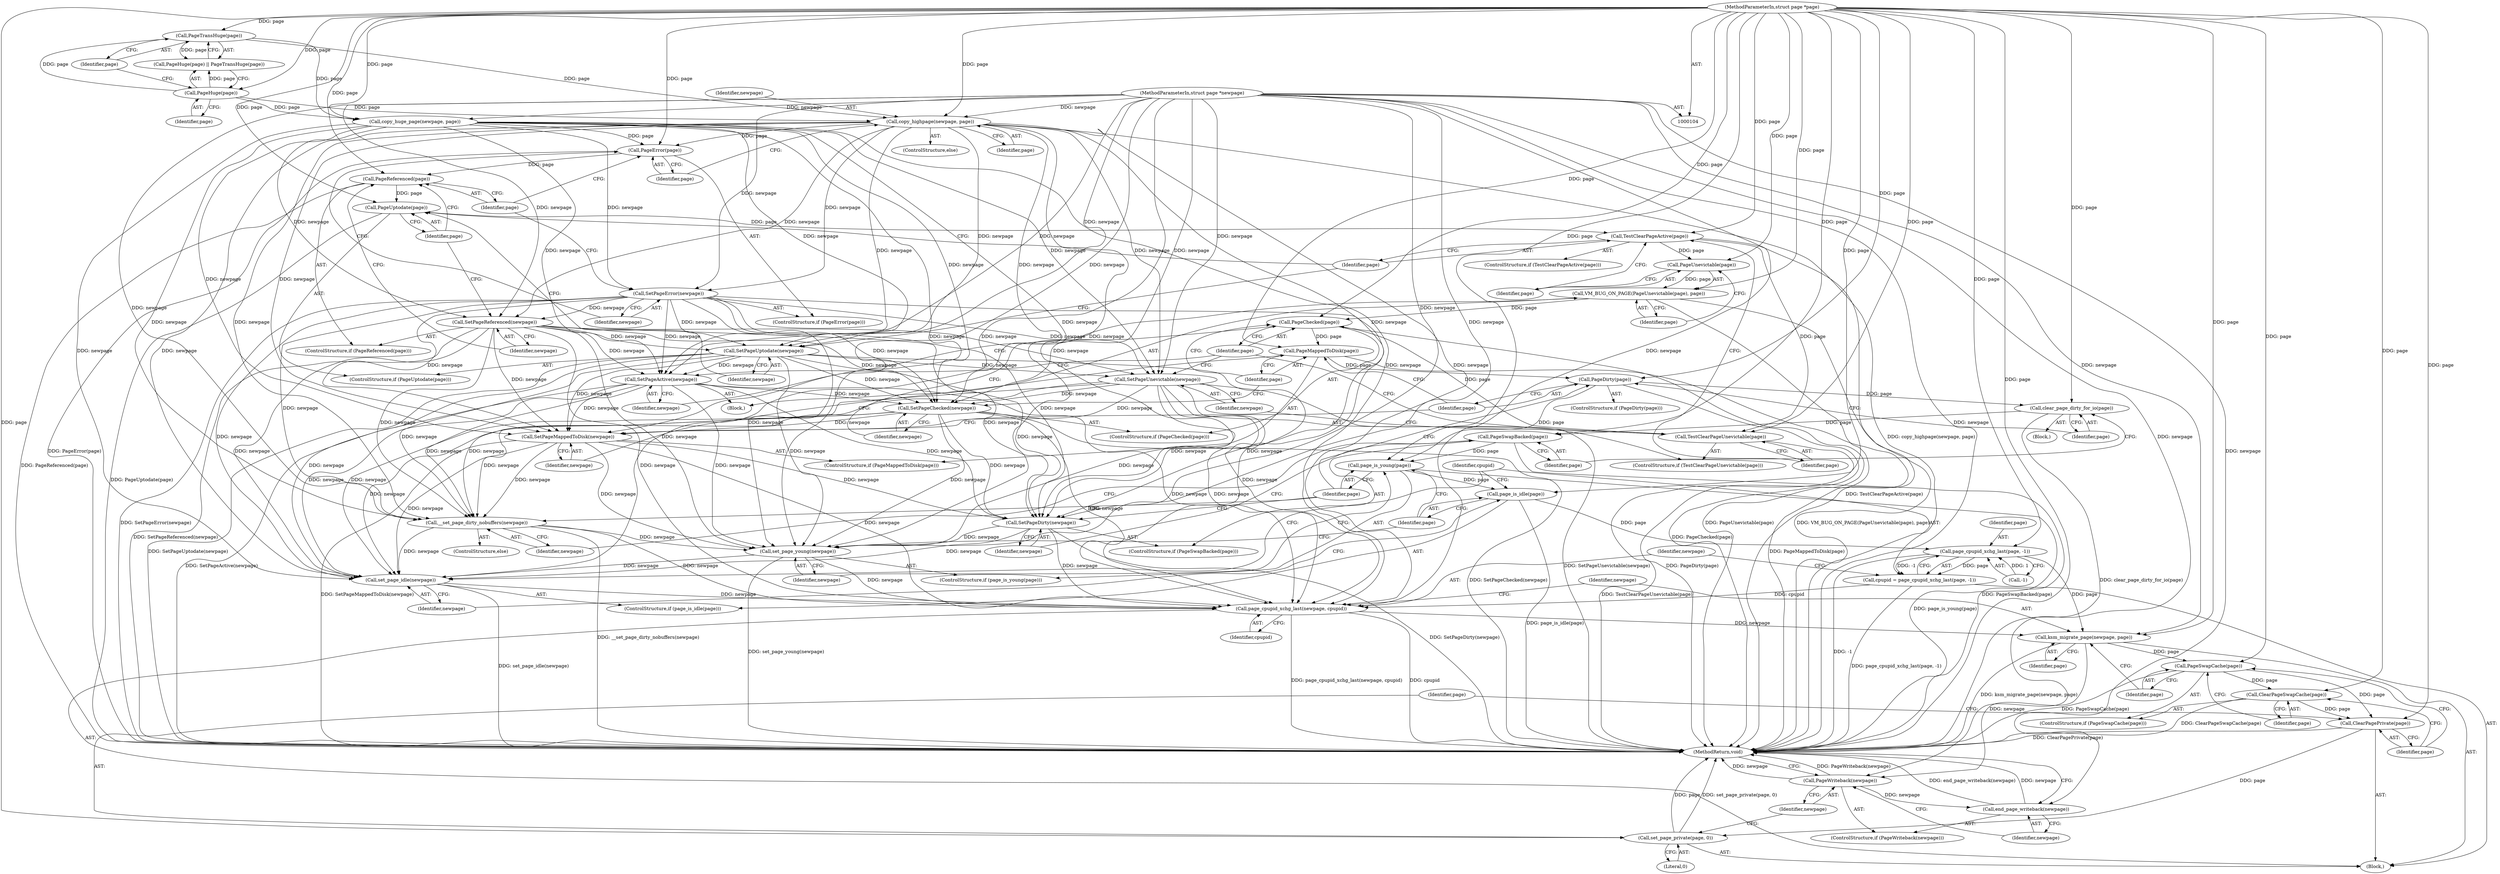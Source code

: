 digraph "1_linux_42cb14b110a5698ccf26ce59c4441722605a3743@API" {
"1000119" [label="(Call,copy_highpage(newpage, page))"];
"1000105" [label="(MethodParameterIn,struct page *newpage)"];
"1000113" [label="(Call,PageTransHuge(page))"];
"1000111" [label="(Call,PageHuge(page))"];
"1000106" [label="(MethodParameterIn,struct page *page)"];
"1000123" [label="(Call,PageError(page))"];
"1000128" [label="(Call,PageReferenced(page))"];
"1000133" [label="(Call,PageUptodate(page))"];
"1000138" [label="(Call,TestClearPageActive(page))"];
"1000142" [label="(Call,PageUnevictable(page))"];
"1000141" [label="(Call,VM_BUG_ON_PAGE(PageUnevictable(page), page))"];
"1000154" [label="(Call,PageChecked(page))"];
"1000159" [label="(Call,PageMappedToDisk(page))"];
"1000164" [label="(Call,PageDirty(page))"];
"1000167" [label="(Call,clear_page_dirty_for_io(page))"];
"1000170" [label="(Call,PageSwapBacked(page))"];
"1000178" [label="(Call,page_is_young(page))"];
"1000183" [label="(Call,page_is_idle(page))"];
"1000189" [label="(Call,page_cpupid_xchg_last(page, -1))"];
"1000187" [label="(Call,cpupid = page_cpupid_xchg_last(page, -1))"];
"1000193" [label="(Call,page_cpupid_xchg_last(newpage, cpupid))"];
"1000196" [label="(Call,ksm_migrate_page(newpage, page))"];
"1000200" [label="(Call,PageSwapCache(page))"];
"1000202" [label="(Call,ClearPageSwapCache(page))"];
"1000204" [label="(Call,ClearPagePrivate(page))"];
"1000206" [label="(Call,set_page_private(page, 0))"];
"1000210" [label="(Call,PageWriteback(newpage))"];
"1000212" [label="(Call,end_page_writeback(newpage))"];
"1000149" [label="(Call,TestClearPageUnevictable(page))"];
"1000125" [label="(Call,SetPageError(newpage))"];
"1000130" [label="(Call,SetPageReferenced(newpage))"];
"1000135" [label="(Call,SetPageUptodate(newpage))"];
"1000145" [label="(Call,SetPageActive(newpage))"];
"1000156" [label="(Call,SetPageChecked(newpage))"];
"1000161" [label="(Call,SetPageMappedToDisk(newpage))"];
"1000172" [label="(Call,SetPageDirty(newpage))"];
"1000180" [label="(Call,set_page_young(newpage))"];
"1000185" [label="(Call,set_page_idle(newpage))"];
"1000175" [label="(Call,__set_page_dirty_nobuffers(newpage))"];
"1000151" [label="(Call,SetPageUnevictable(newpage))"];
"1000135" [label="(Call,SetPageUptodate(newpage))"];
"1000150" [label="(Identifier,page)"];
"1000156" [label="(Call,SetPageChecked(newpage))"];
"1000163" [label="(ControlStructure,if (PageDirty(page)))"];
"1000191" [label="(Call,-1)"];
"1000161" [label="(Call,SetPageMappedToDisk(newpage))"];
"1000213" [label="(Identifier,newpage)"];
"1000176" [label="(Identifier,newpage)"];
"1000199" [label="(ControlStructure,if (PageSwapCache(page)))"];
"1000179" [label="(Identifier,page)"];
"1000107" [label="(Block,)"];
"1000125" [label="(Call,SetPageError(newpage))"];
"1000165" [label="(Identifier,page)"];
"1000143" [label="(Identifier,page)"];
"1000154" [label="(Call,PageChecked(page))"];
"1000196" [label="(Call,ksm_migrate_page(newpage, page))"];
"1000134" [label="(Identifier,page)"];
"1000172" [label="(Call,SetPageDirty(newpage))"];
"1000186" [label="(Identifier,newpage)"];
"1000183" [label="(Call,page_is_idle(page))"];
"1000212" [label="(Call,end_page_writeback(newpage))"];
"1000118" [label="(ControlStructure,else)"];
"1000123" [label="(Call,PageError(page))"];
"1000185" [label="(Call,set_page_idle(newpage))"];
"1000166" [label="(Block,)"];
"1000142" [label="(Call,PageUnevictable(page))"];
"1000127" [label="(ControlStructure,if (PageReferenced(page)))"];
"1000132" [label="(ControlStructure,if (PageUptodate(page)))"];
"1000177" [label="(ControlStructure,if (page_is_young(page)))"];
"1000203" [label="(Identifier,page)"];
"1000211" [label="(Identifier,newpage)"];
"1000148" [label="(ControlStructure,if (TestClearPageUnevictable(page)))"];
"1000170" [label="(Call,PageSwapBacked(page))"];
"1000140" [label="(Block,)"];
"1000167" [label="(Call,clear_page_dirty_for_io(page))"];
"1000205" [label="(Identifier,page)"];
"1000131" [label="(Identifier,newpage)"];
"1000174" [label="(ControlStructure,else)"];
"1000149" [label="(Call,TestClearPageUnevictable(page))"];
"1000164" [label="(Call,PageDirty(page))"];
"1000184" [label="(Identifier,page)"];
"1000190" [label="(Identifier,page)"];
"1000182" [label="(ControlStructure,if (page_is_idle(page)))"];
"1000141" [label="(Call,VM_BUG_ON_PAGE(PageUnevictable(page), page))"];
"1000151" [label="(Call,SetPageUnevictable(newpage))"];
"1000126" [label="(Identifier,newpage)"];
"1000139" [label="(Identifier,page)"];
"1000207" [label="(Identifier,page)"];
"1000160" [label="(Identifier,page)"];
"1000119" [label="(Call,copy_highpage(newpage, page))"];
"1000157" [label="(Identifier,newpage)"];
"1000138" [label="(Call,TestClearPageActive(page))"];
"1000129" [label="(Identifier,page)"];
"1000128" [label="(Call,PageReferenced(page))"];
"1000158" [label="(ControlStructure,if (PageMappedToDisk(page)))"];
"1000111" [label="(Call,PageHuge(page))"];
"1000187" [label="(Call,cpupid = page_cpupid_xchg_last(page, -1))"];
"1000115" [label="(Call,copy_huge_page(newpage, page))"];
"1000201" [label="(Identifier,page)"];
"1000122" [label="(ControlStructure,if (PageError(page)))"];
"1000130" [label="(Call,SetPageReferenced(newpage))"];
"1000169" [label="(ControlStructure,if (PageSwapBacked(page)))"];
"1000189" [label="(Call,page_cpupid_xchg_last(page, -1))"];
"1000136" [label="(Identifier,newpage)"];
"1000209" [label="(ControlStructure,if (PageWriteback(newpage)))"];
"1000168" [label="(Identifier,page)"];
"1000188" [label="(Identifier,cpupid)"];
"1000200" [label="(Call,PageSwapCache(page))"];
"1000181" [label="(Identifier,newpage)"];
"1000159" [label="(Call,PageMappedToDisk(page))"];
"1000206" [label="(Call,set_page_private(page, 0))"];
"1000121" [label="(Identifier,page)"];
"1000110" [label="(Call,PageHuge(page) || PageTransHuge(page))"];
"1000195" [label="(Identifier,cpupid)"];
"1000112" [label="(Identifier,page)"];
"1000153" [label="(ControlStructure,if (PageChecked(page)))"];
"1000180" [label="(Call,set_page_young(newpage))"];
"1000120" [label="(Identifier,newpage)"];
"1000144" [label="(Identifier,page)"];
"1000137" [label="(ControlStructure,if (TestClearPageActive(page)))"];
"1000124" [label="(Identifier,page)"];
"1000202" [label="(Call,ClearPageSwapCache(page))"];
"1000198" [label="(Identifier,page)"];
"1000197" [label="(Identifier,newpage)"];
"1000146" [label="(Identifier,newpage)"];
"1000175" [label="(Call,__set_page_dirty_nobuffers(newpage))"];
"1000162" [label="(Identifier,newpage)"];
"1000155" [label="(Identifier,page)"];
"1000194" [label="(Identifier,newpage)"];
"1000204" [label="(Call,ClearPagePrivate(page))"];
"1000214" [label="(MethodReturn,void)"];
"1000210" [label="(Call,PageWriteback(newpage))"];
"1000133" [label="(Call,PageUptodate(page))"];
"1000178" [label="(Call,page_is_young(page))"];
"1000113" [label="(Call,PageTransHuge(page))"];
"1000173" [label="(Identifier,newpage)"];
"1000208" [label="(Literal,0)"];
"1000114" [label="(Identifier,page)"];
"1000145" [label="(Call,SetPageActive(newpage))"];
"1000105" [label="(MethodParameterIn,struct page *newpage)"];
"1000193" [label="(Call,page_cpupid_xchg_last(newpage, cpupid))"];
"1000152" [label="(Identifier,newpage)"];
"1000106" [label="(MethodParameterIn,struct page *page)"];
"1000171" [label="(Identifier,page)"];
"1000119" -> "1000118"  [label="AST: "];
"1000119" -> "1000121"  [label="CFG: "];
"1000120" -> "1000119"  [label="AST: "];
"1000121" -> "1000119"  [label="AST: "];
"1000124" -> "1000119"  [label="CFG: "];
"1000119" -> "1000214"  [label="DDG: copy_highpage(newpage, page)"];
"1000105" -> "1000119"  [label="DDG: newpage"];
"1000113" -> "1000119"  [label="DDG: page"];
"1000111" -> "1000119"  [label="DDG: page"];
"1000106" -> "1000119"  [label="DDG: page"];
"1000119" -> "1000123"  [label="DDG: page"];
"1000119" -> "1000125"  [label="DDG: newpage"];
"1000119" -> "1000130"  [label="DDG: newpage"];
"1000119" -> "1000135"  [label="DDG: newpage"];
"1000119" -> "1000145"  [label="DDG: newpage"];
"1000119" -> "1000151"  [label="DDG: newpage"];
"1000119" -> "1000156"  [label="DDG: newpage"];
"1000119" -> "1000161"  [label="DDG: newpage"];
"1000119" -> "1000172"  [label="DDG: newpage"];
"1000119" -> "1000175"  [label="DDG: newpage"];
"1000119" -> "1000180"  [label="DDG: newpage"];
"1000119" -> "1000185"  [label="DDG: newpage"];
"1000119" -> "1000193"  [label="DDG: newpage"];
"1000105" -> "1000104"  [label="AST: "];
"1000105" -> "1000214"  [label="DDG: newpage"];
"1000105" -> "1000115"  [label="DDG: newpage"];
"1000105" -> "1000125"  [label="DDG: newpage"];
"1000105" -> "1000130"  [label="DDG: newpage"];
"1000105" -> "1000135"  [label="DDG: newpage"];
"1000105" -> "1000145"  [label="DDG: newpage"];
"1000105" -> "1000151"  [label="DDG: newpage"];
"1000105" -> "1000156"  [label="DDG: newpage"];
"1000105" -> "1000161"  [label="DDG: newpage"];
"1000105" -> "1000172"  [label="DDG: newpage"];
"1000105" -> "1000175"  [label="DDG: newpage"];
"1000105" -> "1000180"  [label="DDG: newpage"];
"1000105" -> "1000185"  [label="DDG: newpage"];
"1000105" -> "1000193"  [label="DDG: newpage"];
"1000105" -> "1000196"  [label="DDG: newpage"];
"1000105" -> "1000210"  [label="DDG: newpage"];
"1000105" -> "1000212"  [label="DDG: newpage"];
"1000113" -> "1000110"  [label="AST: "];
"1000113" -> "1000114"  [label="CFG: "];
"1000114" -> "1000113"  [label="AST: "];
"1000110" -> "1000113"  [label="CFG: "];
"1000113" -> "1000110"  [label="DDG: page"];
"1000111" -> "1000113"  [label="DDG: page"];
"1000106" -> "1000113"  [label="DDG: page"];
"1000113" -> "1000115"  [label="DDG: page"];
"1000111" -> "1000110"  [label="AST: "];
"1000111" -> "1000112"  [label="CFG: "];
"1000112" -> "1000111"  [label="AST: "];
"1000114" -> "1000111"  [label="CFG: "];
"1000110" -> "1000111"  [label="CFG: "];
"1000111" -> "1000110"  [label="DDG: page"];
"1000106" -> "1000111"  [label="DDG: page"];
"1000111" -> "1000115"  [label="DDG: page"];
"1000106" -> "1000104"  [label="AST: "];
"1000106" -> "1000214"  [label="DDG: page"];
"1000106" -> "1000115"  [label="DDG: page"];
"1000106" -> "1000123"  [label="DDG: page"];
"1000106" -> "1000128"  [label="DDG: page"];
"1000106" -> "1000133"  [label="DDG: page"];
"1000106" -> "1000138"  [label="DDG: page"];
"1000106" -> "1000142"  [label="DDG: page"];
"1000106" -> "1000141"  [label="DDG: page"];
"1000106" -> "1000149"  [label="DDG: page"];
"1000106" -> "1000154"  [label="DDG: page"];
"1000106" -> "1000159"  [label="DDG: page"];
"1000106" -> "1000164"  [label="DDG: page"];
"1000106" -> "1000167"  [label="DDG: page"];
"1000106" -> "1000170"  [label="DDG: page"];
"1000106" -> "1000178"  [label="DDG: page"];
"1000106" -> "1000183"  [label="DDG: page"];
"1000106" -> "1000189"  [label="DDG: page"];
"1000106" -> "1000196"  [label="DDG: page"];
"1000106" -> "1000200"  [label="DDG: page"];
"1000106" -> "1000202"  [label="DDG: page"];
"1000106" -> "1000204"  [label="DDG: page"];
"1000106" -> "1000206"  [label="DDG: page"];
"1000123" -> "1000122"  [label="AST: "];
"1000123" -> "1000124"  [label="CFG: "];
"1000124" -> "1000123"  [label="AST: "];
"1000126" -> "1000123"  [label="CFG: "];
"1000129" -> "1000123"  [label="CFG: "];
"1000123" -> "1000214"  [label="DDG: PageError(page)"];
"1000115" -> "1000123"  [label="DDG: page"];
"1000123" -> "1000128"  [label="DDG: page"];
"1000128" -> "1000127"  [label="AST: "];
"1000128" -> "1000129"  [label="CFG: "];
"1000129" -> "1000128"  [label="AST: "];
"1000131" -> "1000128"  [label="CFG: "];
"1000134" -> "1000128"  [label="CFG: "];
"1000128" -> "1000214"  [label="DDG: PageReferenced(page)"];
"1000128" -> "1000133"  [label="DDG: page"];
"1000133" -> "1000132"  [label="AST: "];
"1000133" -> "1000134"  [label="CFG: "];
"1000134" -> "1000133"  [label="AST: "];
"1000136" -> "1000133"  [label="CFG: "];
"1000139" -> "1000133"  [label="CFG: "];
"1000133" -> "1000214"  [label="DDG: PageUptodate(page)"];
"1000133" -> "1000138"  [label="DDG: page"];
"1000138" -> "1000137"  [label="AST: "];
"1000138" -> "1000139"  [label="CFG: "];
"1000139" -> "1000138"  [label="AST: "];
"1000143" -> "1000138"  [label="CFG: "];
"1000150" -> "1000138"  [label="CFG: "];
"1000138" -> "1000214"  [label="DDG: TestClearPageActive(page)"];
"1000138" -> "1000142"  [label="DDG: page"];
"1000138" -> "1000149"  [label="DDG: page"];
"1000142" -> "1000141"  [label="AST: "];
"1000142" -> "1000143"  [label="CFG: "];
"1000143" -> "1000142"  [label="AST: "];
"1000144" -> "1000142"  [label="CFG: "];
"1000142" -> "1000141"  [label="DDG: page"];
"1000141" -> "1000140"  [label="AST: "];
"1000141" -> "1000144"  [label="CFG: "];
"1000144" -> "1000141"  [label="AST: "];
"1000146" -> "1000141"  [label="CFG: "];
"1000141" -> "1000214"  [label="DDG: PageUnevictable(page)"];
"1000141" -> "1000214"  [label="DDG: VM_BUG_ON_PAGE(PageUnevictable(page), page)"];
"1000141" -> "1000154"  [label="DDG: page"];
"1000154" -> "1000153"  [label="AST: "];
"1000154" -> "1000155"  [label="CFG: "];
"1000155" -> "1000154"  [label="AST: "];
"1000157" -> "1000154"  [label="CFG: "];
"1000160" -> "1000154"  [label="CFG: "];
"1000154" -> "1000214"  [label="DDG: PageChecked(page)"];
"1000149" -> "1000154"  [label="DDG: page"];
"1000154" -> "1000159"  [label="DDG: page"];
"1000159" -> "1000158"  [label="AST: "];
"1000159" -> "1000160"  [label="CFG: "];
"1000160" -> "1000159"  [label="AST: "];
"1000162" -> "1000159"  [label="CFG: "];
"1000165" -> "1000159"  [label="CFG: "];
"1000159" -> "1000214"  [label="DDG: PageMappedToDisk(page)"];
"1000159" -> "1000164"  [label="DDG: page"];
"1000164" -> "1000163"  [label="AST: "];
"1000164" -> "1000165"  [label="CFG: "];
"1000165" -> "1000164"  [label="AST: "];
"1000168" -> "1000164"  [label="CFG: "];
"1000179" -> "1000164"  [label="CFG: "];
"1000164" -> "1000214"  [label="DDG: PageDirty(page)"];
"1000164" -> "1000167"  [label="DDG: page"];
"1000164" -> "1000178"  [label="DDG: page"];
"1000167" -> "1000166"  [label="AST: "];
"1000167" -> "1000168"  [label="CFG: "];
"1000168" -> "1000167"  [label="AST: "];
"1000171" -> "1000167"  [label="CFG: "];
"1000167" -> "1000214"  [label="DDG: clear_page_dirty_for_io(page)"];
"1000167" -> "1000170"  [label="DDG: page"];
"1000170" -> "1000169"  [label="AST: "];
"1000170" -> "1000171"  [label="CFG: "];
"1000171" -> "1000170"  [label="AST: "];
"1000173" -> "1000170"  [label="CFG: "];
"1000176" -> "1000170"  [label="CFG: "];
"1000170" -> "1000214"  [label="DDG: PageSwapBacked(page)"];
"1000170" -> "1000178"  [label="DDG: page"];
"1000178" -> "1000177"  [label="AST: "];
"1000178" -> "1000179"  [label="CFG: "];
"1000179" -> "1000178"  [label="AST: "];
"1000181" -> "1000178"  [label="CFG: "];
"1000184" -> "1000178"  [label="CFG: "];
"1000178" -> "1000214"  [label="DDG: page_is_young(page)"];
"1000178" -> "1000183"  [label="DDG: page"];
"1000183" -> "1000182"  [label="AST: "];
"1000183" -> "1000184"  [label="CFG: "];
"1000184" -> "1000183"  [label="AST: "];
"1000186" -> "1000183"  [label="CFG: "];
"1000188" -> "1000183"  [label="CFG: "];
"1000183" -> "1000214"  [label="DDG: page_is_idle(page)"];
"1000183" -> "1000189"  [label="DDG: page"];
"1000189" -> "1000187"  [label="AST: "];
"1000189" -> "1000191"  [label="CFG: "];
"1000190" -> "1000189"  [label="AST: "];
"1000191" -> "1000189"  [label="AST: "];
"1000187" -> "1000189"  [label="CFG: "];
"1000189" -> "1000214"  [label="DDG: -1"];
"1000189" -> "1000187"  [label="DDG: page"];
"1000189" -> "1000187"  [label="DDG: -1"];
"1000191" -> "1000189"  [label="DDG: 1"];
"1000189" -> "1000196"  [label="DDG: page"];
"1000187" -> "1000107"  [label="AST: "];
"1000188" -> "1000187"  [label="AST: "];
"1000194" -> "1000187"  [label="CFG: "];
"1000187" -> "1000214"  [label="DDG: page_cpupid_xchg_last(page, -1)"];
"1000187" -> "1000193"  [label="DDG: cpupid"];
"1000193" -> "1000107"  [label="AST: "];
"1000193" -> "1000195"  [label="CFG: "];
"1000194" -> "1000193"  [label="AST: "];
"1000195" -> "1000193"  [label="AST: "];
"1000197" -> "1000193"  [label="CFG: "];
"1000193" -> "1000214"  [label="DDG: cpupid"];
"1000193" -> "1000214"  [label="DDG: page_cpupid_xchg_last(newpage, cpupid)"];
"1000156" -> "1000193"  [label="DDG: newpage"];
"1000151" -> "1000193"  [label="DDG: newpage"];
"1000180" -> "1000193"  [label="DDG: newpage"];
"1000175" -> "1000193"  [label="DDG: newpage"];
"1000135" -> "1000193"  [label="DDG: newpage"];
"1000115" -> "1000193"  [label="DDG: newpage"];
"1000130" -> "1000193"  [label="DDG: newpage"];
"1000185" -> "1000193"  [label="DDG: newpage"];
"1000125" -> "1000193"  [label="DDG: newpage"];
"1000172" -> "1000193"  [label="DDG: newpage"];
"1000161" -> "1000193"  [label="DDG: newpage"];
"1000145" -> "1000193"  [label="DDG: newpage"];
"1000193" -> "1000196"  [label="DDG: newpage"];
"1000196" -> "1000107"  [label="AST: "];
"1000196" -> "1000198"  [label="CFG: "];
"1000197" -> "1000196"  [label="AST: "];
"1000198" -> "1000196"  [label="AST: "];
"1000201" -> "1000196"  [label="CFG: "];
"1000196" -> "1000214"  [label="DDG: ksm_migrate_page(newpage, page)"];
"1000196" -> "1000200"  [label="DDG: page"];
"1000196" -> "1000210"  [label="DDG: newpage"];
"1000200" -> "1000199"  [label="AST: "];
"1000200" -> "1000201"  [label="CFG: "];
"1000201" -> "1000200"  [label="AST: "];
"1000203" -> "1000200"  [label="CFG: "];
"1000205" -> "1000200"  [label="CFG: "];
"1000200" -> "1000214"  [label="DDG: PageSwapCache(page)"];
"1000200" -> "1000202"  [label="DDG: page"];
"1000200" -> "1000204"  [label="DDG: page"];
"1000202" -> "1000199"  [label="AST: "];
"1000202" -> "1000203"  [label="CFG: "];
"1000203" -> "1000202"  [label="AST: "];
"1000205" -> "1000202"  [label="CFG: "];
"1000202" -> "1000214"  [label="DDG: ClearPageSwapCache(page)"];
"1000202" -> "1000204"  [label="DDG: page"];
"1000204" -> "1000107"  [label="AST: "];
"1000204" -> "1000205"  [label="CFG: "];
"1000205" -> "1000204"  [label="AST: "];
"1000207" -> "1000204"  [label="CFG: "];
"1000204" -> "1000214"  [label="DDG: ClearPagePrivate(page)"];
"1000204" -> "1000206"  [label="DDG: page"];
"1000206" -> "1000107"  [label="AST: "];
"1000206" -> "1000208"  [label="CFG: "];
"1000207" -> "1000206"  [label="AST: "];
"1000208" -> "1000206"  [label="AST: "];
"1000211" -> "1000206"  [label="CFG: "];
"1000206" -> "1000214"  [label="DDG: page"];
"1000206" -> "1000214"  [label="DDG: set_page_private(page, 0)"];
"1000210" -> "1000209"  [label="AST: "];
"1000210" -> "1000211"  [label="CFG: "];
"1000211" -> "1000210"  [label="AST: "];
"1000213" -> "1000210"  [label="CFG: "];
"1000214" -> "1000210"  [label="CFG: "];
"1000210" -> "1000214"  [label="DDG: PageWriteback(newpage)"];
"1000210" -> "1000214"  [label="DDG: newpage"];
"1000210" -> "1000212"  [label="DDG: newpage"];
"1000212" -> "1000209"  [label="AST: "];
"1000212" -> "1000213"  [label="CFG: "];
"1000213" -> "1000212"  [label="AST: "];
"1000214" -> "1000212"  [label="CFG: "];
"1000212" -> "1000214"  [label="DDG: end_page_writeback(newpage)"];
"1000212" -> "1000214"  [label="DDG: newpage"];
"1000149" -> "1000148"  [label="AST: "];
"1000149" -> "1000150"  [label="CFG: "];
"1000150" -> "1000149"  [label="AST: "];
"1000152" -> "1000149"  [label="CFG: "];
"1000155" -> "1000149"  [label="CFG: "];
"1000149" -> "1000214"  [label="DDG: TestClearPageUnevictable(page)"];
"1000125" -> "1000122"  [label="AST: "];
"1000125" -> "1000126"  [label="CFG: "];
"1000126" -> "1000125"  [label="AST: "];
"1000129" -> "1000125"  [label="CFG: "];
"1000125" -> "1000214"  [label="DDG: SetPageError(newpage)"];
"1000115" -> "1000125"  [label="DDG: newpage"];
"1000125" -> "1000130"  [label="DDG: newpage"];
"1000125" -> "1000135"  [label="DDG: newpage"];
"1000125" -> "1000145"  [label="DDG: newpage"];
"1000125" -> "1000151"  [label="DDG: newpage"];
"1000125" -> "1000156"  [label="DDG: newpage"];
"1000125" -> "1000161"  [label="DDG: newpage"];
"1000125" -> "1000172"  [label="DDG: newpage"];
"1000125" -> "1000175"  [label="DDG: newpage"];
"1000125" -> "1000180"  [label="DDG: newpage"];
"1000125" -> "1000185"  [label="DDG: newpage"];
"1000130" -> "1000127"  [label="AST: "];
"1000130" -> "1000131"  [label="CFG: "];
"1000131" -> "1000130"  [label="AST: "];
"1000134" -> "1000130"  [label="CFG: "];
"1000130" -> "1000214"  [label="DDG: SetPageReferenced(newpage)"];
"1000115" -> "1000130"  [label="DDG: newpage"];
"1000130" -> "1000135"  [label="DDG: newpage"];
"1000130" -> "1000145"  [label="DDG: newpage"];
"1000130" -> "1000151"  [label="DDG: newpage"];
"1000130" -> "1000156"  [label="DDG: newpage"];
"1000130" -> "1000161"  [label="DDG: newpage"];
"1000130" -> "1000172"  [label="DDG: newpage"];
"1000130" -> "1000175"  [label="DDG: newpage"];
"1000130" -> "1000180"  [label="DDG: newpage"];
"1000130" -> "1000185"  [label="DDG: newpage"];
"1000135" -> "1000132"  [label="AST: "];
"1000135" -> "1000136"  [label="CFG: "];
"1000136" -> "1000135"  [label="AST: "];
"1000139" -> "1000135"  [label="CFG: "];
"1000135" -> "1000214"  [label="DDG: SetPageUptodate(newpage)"];
"1000115" -> "1000135"  [label="DDG: newpage"];
"1000135" -> "1000145"  [label="DDG: newpage"];
"1000135" -> "1000151"  [label="DDG: newpage"];
"1000135" -> "1000156"  [label="DDG: newpage"];
"1000135" -> "1000161"  [label="DDG: newpage"];
"1000135" -> "1000172"  [label="DDG: newpage"];
"1000135" -> "1000175"  [label="DDG: newpage"];
"1000135" -> "1000180"  [label="DDG: newpage"];
"1000135" -> "1000185"  [label="DDG: newpage"];
"1000145" -> "1000140"  [label="AST: "];
"1000145" -> "1000146"  [label="CFG: "];
"1000146" -> "1000145"  [label="AST: "];
"1000155" -> "1000145"  [label="CFG: "];
"1000145" -> "1000214"  [label="DDG: SetPageActive(newpage)"];
"1000115" -> "1000145"  [label="DDG: newpage"];
"1000145" -> "1000156"  [label="DDG: newpage"];
"1000145" -> "1000161"  [label="DDG: newpage"];
"1000145" -> "1000172"  [label="DDG: newpage"];
"1000145" -> "1000175"  [label="DDG: newpage"];
"1000145" -> "1000180"  [label="DDG: newpage"];
"1000145" -> "1000185"  [label="DDG: newpage"];
"1000156" -> "1000153"  [label="AST: "];
"1000156" -> "1000157"  [label="CFG: "];
"1000157" -> "1000156"  [label="AST: "];
"1000160" -> "1000156"  [label="CFG: "];
"1000156" -> "1000214"  [label="DDG: SetPageChecked(newpage)"];
"1000151" -> "1000156"  [label="DDG: newpage"];
"1000115" -> "1000156"  [label="DDG: newpage"];
"1000156" -> "1000161"  [label="DDG: newpage"];
"1000156" -> "1000172"  [label="DDG: newpage"];
"1000156" -> "1000175"  [label="DDG: newpage"];
"1000156" -> "1000180"  [label="DDG: newpage"];
"1000156" -> "1000185"  [label="DDG: newpage"];
"1000161" -> "1000158"  [label="AST: "];
"1000161" -> "1000162"  [label="CFG: "];
"1000162" -> "1000161"  [label="AST: "];
"1000165" -> "1000161"  [label="CFG: "];
"1000161" -> "1000214"  [label="DDG: SetPageMappedToDisk(newpage)"];
"1000151" -> "1000161"  [label="DDG: newpage"];
"1000115" -> "1000161"  [label="DDG: newpage"];
"1000161" -> "1000172"  [label="DDG: newpage"];
"1000161" -> "1000175"  [label="DDG: newpage"];
"1000161" -> "1000180"  [label="DDG: newpage"];
"1000161" -> "1000185"  [label="DDG: newpage"];
"1000172" -> "1000169"  [label="AST: "];
"1000172" -> "1000173"  [label="CFG: "];
"1000173" -> "1000172"  [label="AST: "];
"1000179" -> "1000172"  [label="CFG: "];
"1000172" -> "1000214"  [label="DDG: SetPageDirty(newpage)"];
"1000151" -> "1000172"  [label="DDG: newpage"];
"1000115" -> "1000172"  [label="DDG: newpage"];
"1000172" -> "1000180"  [label="DDG: newpage"];
"1000172" -> "1000185"  [label="DDG: newpage"];
"1000180" -> "1000177"  [label="AST: "];
"1000180" -> "1000181"  [label="CFG: "];
"1000181" -> "1000180"  [label="AST: "];
"1000184" -> "1000180"  [label="CFG: "];
"1000180" -> "1000214"  [label="DDG: set_page_young(newpage)"];
"1000151" -> "1000180"  [label="DDG: newpage"];
"1000175" -> "1000180"  [label="DDG: newpage"];
"1000115" -> "1000180"  [label="DDG: newpage"];
"1000180" -> "1000185"  [label="DDG: newpage"];
"1000185" -> "1000182"  [label="AST: "];
"1000185" -> "1000186"  [label="CFG: "];
"1000186" -> "1000185"  [label="AST: "];
"1000188" -> "1000185"  [label="CFG: "];
"1000185" -> "1000214"  [label="DDG: set_page_idle(newpage)"];
"1000151" -> "1000185"  [label="DDG: newpage"];
"1000175" -> "1000185"  [label="DDG: newpage"];
"1000115" -> "1000185"  [label="DDG: newpage"];
"1000175" -> "1000174"  [label="AST: "];
"1000175" -> "1000176"  [label="CFG: "];
"1000176" -> "1000175"  [label="AST: "];
"1000179" -> "1000175"  [label="CFG: "];
"1000175" -> "1000214"  [label="DDG: __set_page_dirty_nobuffers(newpage)"];
"1000151" -> "1000175"  [label="DDG: newpage"];
"1000115" -> "1000175"  [label="DDG: newpage"];
"1000151" -> "1000148"  [label="AST: "];
"1000151" -> "1000152"  [label="CFG: "];
"1000152" -> "1000151"  [label="AST: "];
"1000155" -> "1000151"  [label="CFG: "];
"1000151" -> "1000214"  [label="DDG: SetPageUnevictable(newpage)"];
"1000115" -> "1000151"  [label="DDG: newpage"];
}

